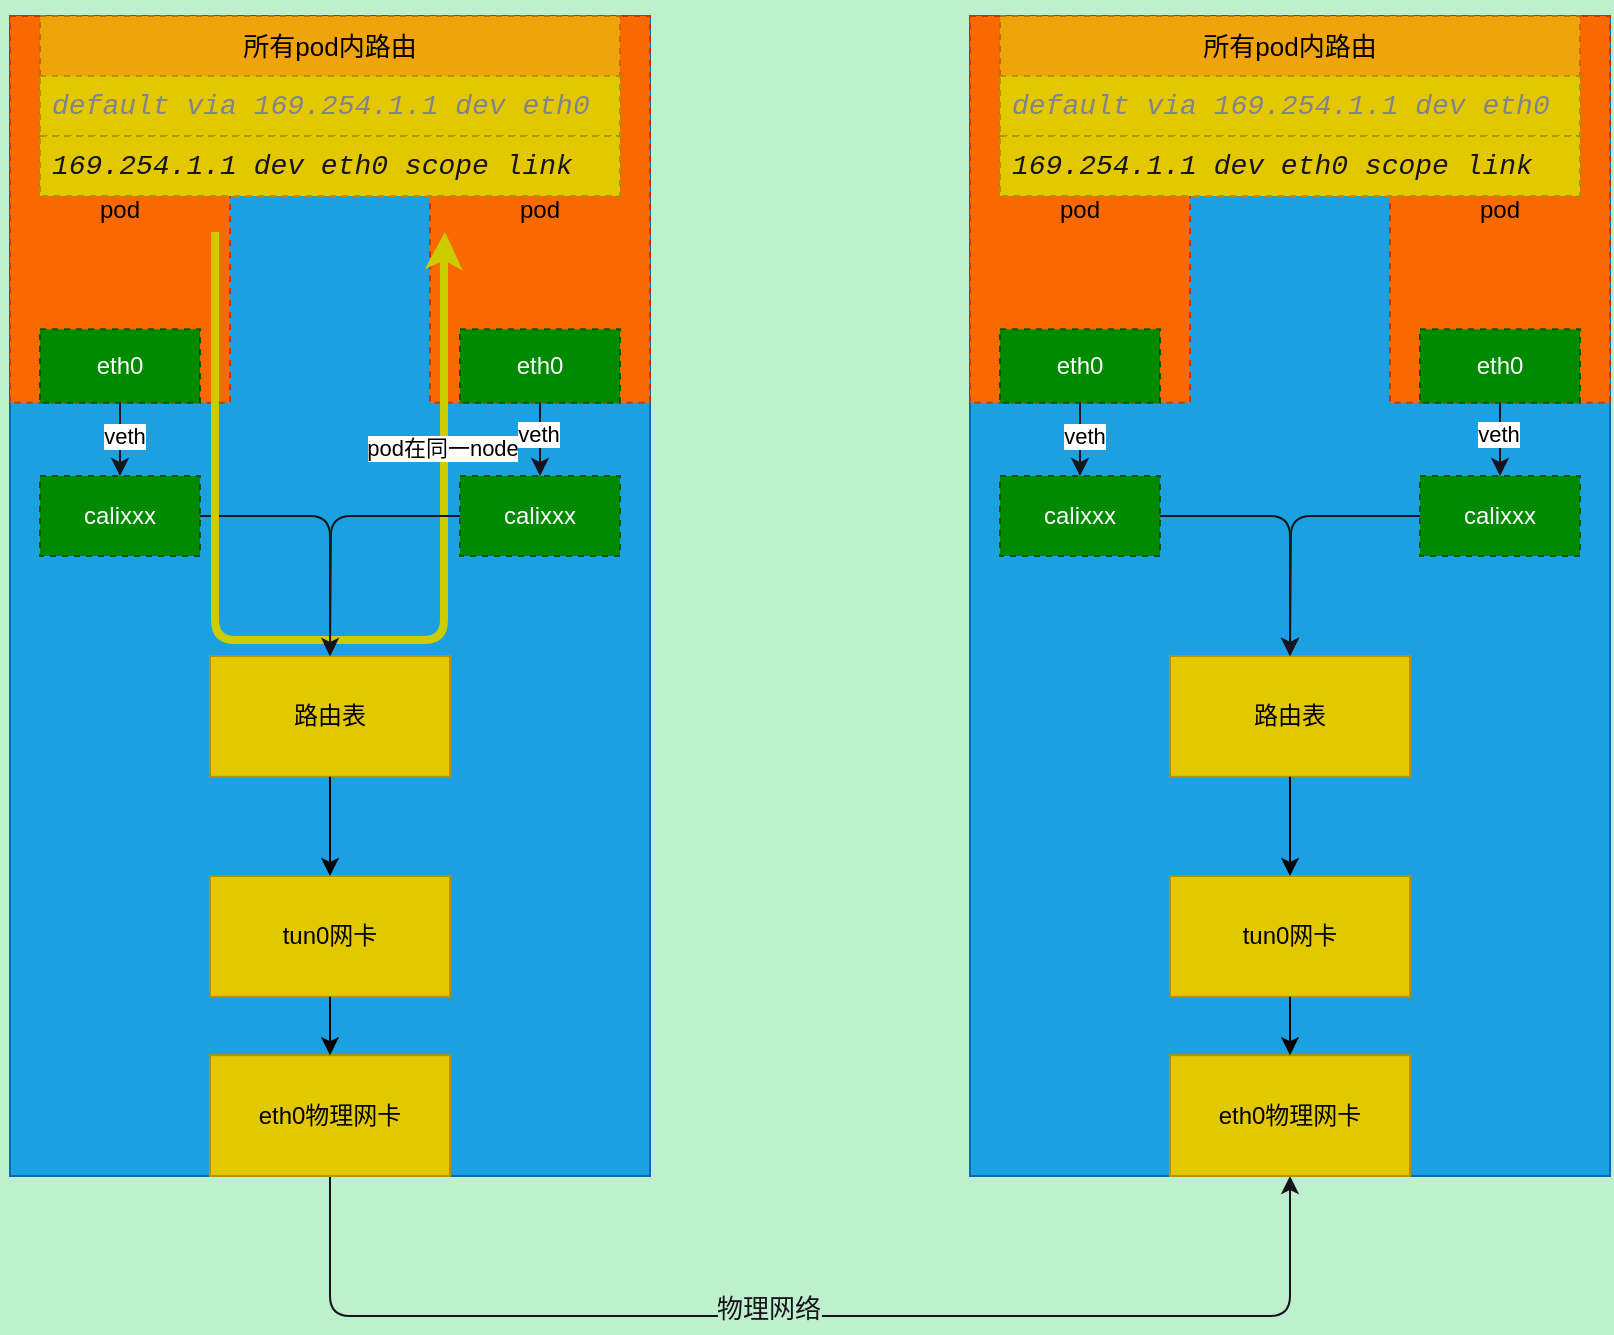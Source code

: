 <mxfile>
    <diagram id="-8RV91jiBXgCZmh8I0XD" name="第 1 页">
        <mxGraphModel dx="995" dy="3089" grid="0" gridSize="10" guides="1" tooltips="1" connect="1" arrows="1" fold="1" page="1" pageScale="1" pageWidth="3300" pageHeight="2339" background="#BFF0CD" math="0" shadow="0">
            <root>
                <mxCell id="0"/>
                <mxCell id="1" parent="0"/>
                <mxCell id="148" style="edgeStyle=orthogonalEdgeStyle;html=1;entryX=0.5;entryY=1;entryDx=0;entryDy=0;strokeColor=#18141D;" parent="1" source="74" target="124" edge="1">
                    <mxGeometry relative="1" as="geometry">
                        <Array as="points">
                            <mxPoint x="360" y="570"/>
                            <mxPoint x="840" y="570"/>
                        </Array>
                    </mxGeometry>
                </mxCell>
                <mxCell id="188" value="&lt;span style=&quot;background-color: rgb(191, 240, 205);&quot;&gt;物理网络&lt;/span&gt;" style="edgeLabel;html=1;align=center;verticalAlign=middle;resizable=0;points=[];fontSize=13;fontColor=#18141D;" parent="148" vertex="1" connectable="0">
                    <mxGeometry x="-0.067" y="4" relative="1" as="geometry">
                        <mxPoint as="offset"/>
                    </mxGeometry>
                </mxCell>
                <mxCell id="74" value="" style="group;movable=1;resizable=1;rotatable=1;deletable=1;editable=1;connectable=1;" parent="1" vertex="1" connectable="0">
                    <mxGeometry x="200" y="-80" width="320" height="580" as="geometry"/>
                </mxCell>
                <mxCell id="28" value="" style="group;fillColor=#60a917;strokeColor=#2D7600;fontColor=#ffffff;movable=0;resizable=0;rotatable=0;deletable=0;editable=0;connectable=0;" parent="74" vertex="1" connectable="0">
                    <mxGeometry width="320" height="580" as="geometry"/>
                </mxCell>
                <mxCell id="11" value="" style="rounded=0;whiteSpace=wrap;html=1;fillColor=#1ba1e2;fontColor=#ffffff;strokeColor=#006EAF;movable=0;resizable=0;rotatable=0;deletable=0;editable=0;connectable=0;" parent="28" vertex="1">
                    <mxGeometry width="320" height="580" as="geometry"/>
                </mxCell>
                <mxCell id="16" style="edgeStyle=none;html=1;movable=0;resizable=0;rotatable=0;deletable=0;editable=0;connectable=0;" parent="28" source="4" target="11" edge="1">
                    <mxGeometry relative="1" as="geometry"/>
                </mxCell>
                <mxCell id="17" style="edgeStyle=none;html=1;movable=0;resizable=0;rotatable=0;deletable=0;editable=0;connectable=0;" parent="28" source="4" target="11" edge="1">
                    <mxGeometry relative="1" as="geometry"/>
                </mxCell>
                <mxCell id="18" style="edgeStyle=none;html=1;movable=0;resizable=0;rotatable=0;deletable=0;editable=0;connectable=0;" parent="28" source="4" target="11" edge="1">
                    <mxGeometry relative="1" as="geometry"/>
                </mxCell>
                <mxCell id="19" style="edgeStyle=none;html=1;movable=0;resizable=0;rotatable=0;deletable=0;editable=0;connectable=0;" parent="28" source="4" target="11" edge="1">
                    <mxGeometry relative="1" as="geometry"/>
                </mxCell>
                <mxCell id="4" value="pod" style="rounded=0;whiteSpace=wrap;html=1;fillColor=#fa6800;fontColor=#000000;strokeColor=#C73500;dashed=1;movable=0;resizable=0;rotatable=0;deletable=0;editable=0;connectable=0;" parent="28" vertex="1">
                    <mxGeometry width="110" height="193.333" as="geometry"/>
                </mxCell>
                <mxCell id="10" value="路由表" style="rounded=0;whiteSpace=wrap;html=1;fillColor=#e3c800;fontColor=#000000;strokeColor=#B09500;movable=0;resizable=0;rotatable=0;deletable=0;editable=0;connectable=0;" parent="28" vertex="1">
                    <mxGeometry x="100" y="320" width="120" height="60.417" as="geometry"/>
                </mxCell>
                <mxCell id="14" value="tun0网卡" style="rounded=0;whiteSpace=wrap;html=1;fillColor=#e3c800;fontColor=#000000;strokeColor=#B09500;movable=0;resizable=0;rotatable=0;deletable=0;editable=0;connectable=0;" parent="28" vertex="1">
                    <mxGeometry x="100" y="429.997" width="120" height="60.417" as="geometry"/>
                </mxCell>
                <mxCell id="25" style="edgeStyle=orthogonalEdgeStyle;html=1;movable=0;resizable=0;rotatable=0;deletable=0;editable=0;connectable=0;" parent="28" source="10" target="14" edge="1">
                    <mxGeometry relative="1" as="geometry"/>
                </mxCell>
                <mxCell id="15" value="eth0物理网卡" style="rounded=0;whiteSpace=wrap;html=1;fillColor=#e3c800;fontColor=#000000;strokeColor=#B09500;movable=0;resizable=0;rotatable=0;deletable=0;editable=0;connectable=0;" parent="28" vertex="1">
                    <mxGeometry x="100" y="519.583" width="120" height="60.417" as="geometry"/>
                </mxCell>
                <mxCell id="27" style="edgeStyle=orthogonalEdgeStyle;html=1;movable=0;resizable=0;rotatable=0;deletable=0;editable=0;connectable=0;" parent="28" source="14" target="15" edge="1">
                    <mxGeometry relative="1" as="geometry"/>
                </mxCell>
                <mxCell id="49" style="edgeStyle=orthogonalEdgeStyle;html=1;entryX=0.5;entryY=0;entryDx=0;entryDy=0;strokeColor=#18141D;movable=0;resizable=0;rotatable=0;deletable=0;editable=0;connectable=0;" parent="28" source="46" target="10" edge="1">
                    <mxGeometry relative="1" as="geometry"/>
                </mxCell>
                <mxCell id="46" value="calixxx" style="rounded=0;whiteSpace=wrap;html=1;dashed=1;fillColor=#008a00;fontColor=#ffffff;strokeColor=#005700;movable=0;resizable=0;rotatable=0;deletable=0;editable=0;connectable=0;" parent="28" vertex="1">
                    <mxGeometry x="15" y="230" width="80" height="40" as="geometry"/>
                </mxCell>
                <mxCell id="48" style="edgeStyle=orthogonalEdgeStyle;html=1;entryX=0.5;entryY=0;entryDx=0;entryDy=0;strokeColor=#18141D;movable=0;resizable=0;rotatable=0;deletable=0;editable=0;connectable=0;" parent="28" source="47" target="46" edge="1">
                    <mxGeometry relative="1" as="geometry"/>
                </mxCell>
                <mxCell id="50" value="veth" style="edgeLabel;html=1;align=center;verticalAlign=middle;resizable=0;points=[];movable=0;rotatable=0;deletable=0;editable=0;connectable=0;" parent="48" vertex="1" connectable="0">
                    <mxGeometry x="-0.093" y="2" relative="1" as="geometry">
                        <mxPoint as="offset"/>
                    </mxGeometry>
                </mxCell>
                <mxCell id="47" value="eth0" style="rounded=0;whiteSpace=wrap;html=1;dashed=1;fillColor=#008a00;strokeColor=#005700;fontColor=#ffffff;movable=0;resizable=0;rotatable=0;deletable=0;editable=0;connectable=0;" parent="28" vertex="1">
                    <mxGeometry x="15" y="156.66" width="80" height="36.67" as="geometry"/>
                </mxCell>
                <mxCell id="68" value="pod" style="rounded=0;whiteSpace=wrap;html=1;fillColor=#fa6800;fontColor=#000000;strokeColor=#C73500;dashed=1;movable=0;resizable=0;rotatable=0;deletable=0;editable=0;connectable=0;" parent="28" vertex="1">
                    <mxGeometry x="210" width="110" height="193.333" as="geometry"/>
                </mxCell>
                <mxCell id="71" style="edgeStyle=orthogonalEdgeStyle;html=1;entryX=0.5;entryY=0;entryDx=0;entryDy=0;strokeColor=#18141D;movable=0;resizable=0;rotatable=0;deletable=0;editable=0;connectable=0;" parent="28" source="69" target="70" edge="1">
                    <mxGeometry relative="1" as="geometry"/>
                </mxCell>
                <mxCell id="72" value="veth" style="edgeLabel;html=1;align=center;verticalAlign=middle;resizable=0;points=[];movable=0;rotatable=0;deletable=0;editable=0;connectable=0;" parent="71" vertex="1" connectable="0">
                    <mxGeometry x="-0.155" y="-1" relative="1" as="geometry">
                        <mxPoint as="offset"/>
                    </mxGeometry>
                </mxCell>
                <mxCell id="69" value="eth0" style="rounded=0;whiteSpace=wrap;html=1;dashed=1;fillColor=#008a00;strokeColor=#005700;fontColor=#ffffff;movable=0;resizable=0;rotatable=0;deletable=0;editable=0;connectable=0;" parent="28" vertex="1">
                    <mxGeometry x="225" y="156.66" width="80" height="36.67" as="geometry"/>
                </mxCell>
                <mxCell id="70" value="calixxx" style="rounded=0;whiteSpace=wrap;html=1;dashed=1;fillColor=#008a00;fontColor=#ffffff;strokeColor=#005700;movable=0;resizable=0;rotatable=0;deletable=0;editable=0;connectable=0;" parent="28" vertex="1">
                    <mxGeometry x="225" y="230" width="80" height="40" as="geometry"/>
                </mxCell>
                <mxCell id="175" value="所有pod内路由" style="swimlane;fontStyle=0;childLayout=stackLayout;horizontal=1;startSize=30;horizontalStack=0;resizeParent=1;resizeParentMax=0;resizeLast=0;collapsible=1;marginBottom=0;whiteSpace=wrap;html=1;dashed=1;fontSize=13;fillColor=#f0a30a;fontColor=#000000;strokeColor=#BD7000;" parent="28" vertex="1">
                    <mxGeometry x="15" width="290" height="90" as="geometry"/>
                </mxCell>
                <mxCell id="176" value="&lt;div style=&quot;color: rgb(171, 178, 191); font-family: &amp;quot;JetBrains Mono&amp;quot;, &amp;quot;Courier New&amp;quot;, monospace, Menlo, Monaco, &amp;quot;Courier New&amp;quot;, monospace; font-size: 14px; line-height: 21px;&quot;&gt;&lt;div style=&quot;line-height: 21px;&quot;&gt;&lt;span style=&quot;color: rgb(127, 132, 142); font-style: italic;&quot;&gt;default via 169.254.1.1 dev eth0 &lt;/span&gt;&lt;/div&gt;&lt;/div&gt;" style="text;strokeColor=#B09500;fillColor=#e3c800;align=left;verticalAlign=middle;spacingLeft=4;spacingRight=4;overflow=hidden;points=[[0,0.5],[1,0.5]];portConstraint=eastwest;rotatable=0;whiteSpace=wrap;html=1;dashed=1;fontSize=13;fontColor=#000000;" parent="175" vertex="1">
                    <mxGeometry y="30" width="290" height="30" as="geometry"/>
                </mxCell>
                <mxCell id="178" value="&lt;font color=&quot;#18141d&quot;&gt;&lt;span style=&quot;font-style: italic; font-family: &amp;quot;JetBrains Mono&amp;quot;, &amp;quot;Courier New&amp;quot;, monospace, Menlo, Monaco, &amp;quot;Courier New&amp;quot;, monospace; font-size: 14px;&quot;&gt;169.254.1.1 dev eth0 scope link &lt;/span&gt;&amp;nbsp;&lt;/font&gt;" style="text;strokeColor=#B09500;fillColor=#e3c800;align=left;verticalAlign=middle;spacingLeft=4;spacingRight=4;overflow=hidden;points=[[0,0.5],[1,0.5]];portConstraint=eastwest;rotatable=0;whiteSpace=wrap;html=1;dashed=1;fontSize=13;fontColor=#000000;" parent="175" vertex="1">
                    <mxGeometry y="60" width="290" height="30" as="geometry"/>
                </mxCell>
                <mxCell id="189" value="" style="endArrow=classic;html=1;edgeStyle=orthogonalEdgeStyle;strokeColor=#CCCC00;strokeWidth=4;fillColor=#e3c800;" edge="1" parent="28">
                    <mxGeometry width="50" height="50" relative="1" as="geometry">
                        <mxPoint x="102.5" y="108" as="sourcePoint"/>
                        <mxPoint x="217.5" y="108" as="targetPoint"/>
                        <Array as="points">
                            <mxPoint x="103" y="312"/>
                            <mxPoint x="217" y="312"/>
                            <mxPoint x="217" y="123"/>
                        </Array>
                    </mxGeometry>
                </mxCell>
                <mxCell id="195" value="pod在同一node" style="edgeLabel;html=1;align=center;verticalAlign=middle;resizable=0;points=[];" vertex="1" connectable="0" parent="189">
                    <mxGeometry x="0.646" relative="1" as="geometry">
                        <mxPoint x="-1" y="16" as="offset"/>
                    </mxGeometry>
                </mxCell>
                <mxCell id="73" style="edgeStyle=orthogonalEdgeStyle;html=1;strokeColor=#18141D;movable=0;resizable=0;rotatable=0;deletable=0;editable=0;connectable=0;" parent="74" source="70" edge="1">
                    <mxGeometry relative="1" as="geometry">
                        <mxPoint x="160" y="320" as="targetPoint"/>
                    </mxGeometry>
                </mxCell>
                <mxCell id="124" value="" style="group;movable=1;resizable=1;rotatable=1;deletable=1;editable=1;connectable=1;" parent="1" vertex="1" connectable="0">
                    <mxGeometry x="680" y="-80" width="320" height="580" as="geometry"/>
                </mxCell>
                <mxCell id="125" value="" style="group;fillColor=#60a917;strokeColor=#2D7600;fontColor=#ffffff;movable=0;resizable=0;rotatable=0;deletable=0;editable=0;connectable=0;" parent="124" vertex="1" connectable="0">
                    <mxGeometry width="320" height="580" as="geometry"/>
                </mxCell>
                <mxCell id="126" value="" style="rounded=0;whiteSpace=wrap;html=1;fillColor=#1ba1e2;fontColor=#ffffff;strokeColor=#006EAF;movable=0;resizable=0;rotatable=0;deletable=0;editable=0;connectable=0;" parent="125" vertex="1">
                    <mxGeometry width="320" height="580" as="geometry"/>
                </mxCell>
                <mxCell id="127" style="edgeStyle=none;html=1;movable=0;resizable=0;rotatable=0;deletable=0;editable=0;connectable=0;" parent="125" source="131" target="126" edge="1">
                    <mxGeometry relative="1" as="geometry"/>
                </mxCell>
                <mxCell id="128" style="edgeStyle=none;html=1;movable=0;resizable=0;rotatable=0;deletable=0;editable=0;connectable=0;" parent="125" source="131" target="126" edge="1">
                    <mxGeometry relative="1" as="geometry"/>
                </mxCell>
                <mxCell id="129" style="edgeStyle=none;html=1;movable=0;resizable=0;rotatable=0;deletable=0;editable=0;connectable=0;" parent="125" source="131" target="126" edge="1">
                    <mxGeometry relative="1" as="geometry"/>
                </mxCell>
                <mxCell id="130" style="edgeStyle=none;html=1;movable=0;resizable=0;rotatable=0;deletable=0;editable=0;connectable=0;" parent="125" source="131" target="126" edge="1">
                    <mxGeometry relative="1" as="geometry"/>
                </mxCell>
                <mxCell id="131" value="pod" style="rounded=0;whiteSpace=wrap;html=1;fillColor=#fa6800;fontColor=#000000;strokeColor=#C73500;dashed=1;movable=0;resizable=0;rotatable=0;deletable=0;editable=0;connectable=0;" parent="125" vertex="1">
                    <mxGeometry width="110" height="193.333" as="geometry"/>
                </mxCell>
                <mxCell id="132" value="路由表" style="rounded=0;whiteSpace=wrap;html=1;fillColor=#e3c800;fontColor=#000000;strokeColor=#B09500;movable=0;resizable=0;rotatable=0;deletable=0;editable=0;connectable=0;" parent="125" vertex="1">
                    <mxGeometry x="100" y="320" width="120" height="60.417" as="geometry"/>
                </mxCell>
                <mxCell id="133" value="tun0网卡" style="rounded=0;whiteSpace=wrap;html=1;fillColor=#e3c800;fontColor=#000000;strokeColor=#B09500;movable=0;resizable=0;rotatable=0;deletable=0;editable=0;connectable=0;" parent="125" vertex="1">
                    <mxGeometry x="100" y="429.997" width="120" height="60.417" as="geometry"/>
                </mxCell>
                <mxCell id="134" style="edgeStyle=orthogonalEdgeStyle;html=1;movable=0;resizable=0;rotatable=0;deletable=0;editable=0;connectable=0;" parent="125" source="132" target="133" edge="1">
                    <mxGeometry relative="1" as="geometry"/>
                </mxCell>
                <mxCell id="135" value="eth0物理网卡" style="rounded=0;whiteSpace=wrap;html=1;fillColor=#e3c800;fontColor=#000000;strokeColor=#B09500;movable=0;resizable=0;rotatable=0;deletable=0;editable=0;connectable=0;" parent="125" vertex="1">
                    <mxGeometry x="100" y="519.583" width="120" height="60.417" as="geometry"/>
                </mxCell>
                <mxCell id="136" style="edgeStyle=orthogonalEdgeStyle;html=1;movable=0;resizable=0;rotatable=0;deletable=0;editable=0;connectable=0;" parent="125" source="133" target="135" edge="1">
                    <mxGeometry relative="1" as="geometry"/>
                </mxCell>
                <mxCell id="137" style="edgeStyle=orthogonalEdgeStyle;html=1;entryX=0.5;entryY=0;entryDx=0;entryDy=0;strokeColor=#18141D;movable=0;resizable=0;rotatable=0;deletable=0;editable=0;connectable=0;" parent="125" source="138" target="132" edge="1">
                    <mxGeometry relative="1" as="geometry"/>
                </mxCell>
                <mxCell id="138" value="calixxx" style="rounded=0;whiteSpace=wrap;html=1;dashed=1;fillColor=#008a00;fontColor=#ffffff;strokeColor=#005700;movable=0;resizable=0;rotatable=0;deletable=0;editable=0;connectable=0;" parent="125" vertex="1">
                    <mxGeometry x="15" y="230" width="80" height="40" as="geometry"/>
                </mxCell>
                <mxCell id="139" style="edgeStyle=orthogonalEdgeStyle;html=1;entryX=0.5;entryY=0;entryDx=0;entryDy=0;strokeColor=#18141D;movable=0;resizable=0;rotatable=0;deletable=0;editable=0;connectable=0;" parent="125" source="141" target="138" edge="1">
                    <mxGeometry relative="1" as="geometry"/>
                </mxCell>
                <mxCell id="140" value="veth" style="edgeLabel;html=1;align=center;verticalAlign=middle;resizable=0;points=[];movable=0;rotatable=0;deletable=0;editable=0;connectable=0;" parent="139" vertex="1" connectable="0">
                    <mxGeometry x="-0.093" y="2" relative="1" as="geometry">
                        <mxPoint as="offset"/>
                    </mxGeometry>
                </mxCell>
                <mxCell id="141" value="eth0" style="rounded=0;whiteSpace=wrap;html=1;dashed=1;fillColor=#008a00;strokeColor=#005700;fontColor=#ffffff;movable=0;resizable=0;rotatable=0;deletable=0;editable=0;connectable=0;" parent="125" vertex="1">
                    <mxGeometry x="15" y="156.66" width="80" height="36.67" as="geometry"/>
                </mxCell>
                <mxCell id="142" value="pod" style="rounded=0;whiteSpace=wrap;html=1;fillColor=#fa6800;fontColor=#000000;strokeColor=#C73500;dashed=1;movable=0;resizable=0;rotatable=0;deletable=0;editable=0;connectable=0;" parent="125" vertex="1">
                    <mxGeometry x="210" width="110" height="193.333" as="geometry"/>
                </mxCell>
                <mxCell id="143" style="edgeStyle=orthogonalEdgeStyle;html=1;entryX=0.5;entryY=0;entryDx=0;entryDy=0;strokeColor=#18141D;movable=0;resizable=0;rotatable=0;deletable=0;editable=0;connectable=0;" parent="125" source="145" target="146" edge="1">
                    <mxGeometry relative="1" as="geometry"/>
                </mxCell>
                <mxCell id="144" value="veth" style="edgeLabel;html=1;align=center;verticalAlign=middle;resizable=0;points=[];movable=0;rotatable=0;deletable=0;editable=0;connectable=0;" parent="143" vertex="1" connectable="0">
                    <mxGeometry x="-0.155" y="-1" relative="1" as="geometry">
                        <mxPoint as="offset"/>
                    </mxGeometry>
                </mxCell>
                <mxCell id="145" value="eth0" style="rounded=0;whiteSpace=wrap;html=1;dashed=1;fillColor=#008a00;strokeColor=#005700;fontColor=#ffffff;movable=0;resizable=0;rotatable=0;deletable=0;editable=0;connectable=0;" parent="125" vertex="1">
                    <mxGeometry x="225" y="156.66" width="80" height="36.67" as="geometry"/>
                </mxCell>
                <mxCell id="146" value="calixxx" style="rounded=0;whiteSpace=wrap;html=1;dashed=1;fillColor=#008a00;fontColor=#ffffff;strokeColor=#005700;movable=0;resizable=0;rotatable=0;deletable=0;editable=0;connectable=0;" parent="125" vertex="1">
                    <mxGeometry x="225" y="230" width="80" height="40" as="geometry"/>
                </mxCell>
                <mxCell id="147" style="edgeStyle=orthogonalEdgeStyle;html=1;strokeColor=#18141D;movable=0;resizable=0;rotatable=0;deletable=0;editable=0;connectable=0;" parent="124" source="146" edge="1">
                    <mxGeometry relative="1" as="geometry">
                        <mxPoint x="160" y="320" as="targetPoint"/>
                    </mxGeometry>
                </mxCell>
                <mxCell id="185" value="所有pod内路由" style="swimlane;fontStyle=0;childLayout=stackLayout;horizontal=1;startSize=30;horizontalStack=0;resizeParent=1;resizeParentMax=0;resizeLast=0;collapsible=1;marginBottom=0;whiteSpace=wrap;html=1;dashed=1;fontSize=13;fillColor=#f0a30a;fontColor=#000000;strokeColor=#BD7000;" parent="124" vertex="1">
                    <mxGeometry x="15" width="290" height="90" as="geometry"/>
                </mxCell>
                <mxCell id="186" value="&lt;div style=&quot;color: rgb(171, 178, 191); font-family: &amp;quot;JetBrains Mono&amp;quot;, &amp;quot;Courier New&amp;quot;, monospace, Menlo, Monaco, &amp;quot;Courier New&amp;quot;, monospace; font-size: 14px; line-height: 21px;&quot;&gt;&lt;div style=&quot;line-height: 21px;&quot;&gt;&lt;span style=&quot;color: rgb(127, 132, 142); font-style: italic;&quot;&gt;default via 169.254.1.1 dev eth0 &lt;/span&gt;&lt;/div&gt;&lt;/div&gt;" style="text;strokeColor=#B09500;fillColor=#e3c800;align=left;verticalAlign=middle;spacingLeft=4;spacingRight=4;overflow=hidden;points=[[0,0.5],[1,0.5]];portConstraint=eastwest;rotatable=0;whiteSpace=wrap;html=1;dashed=1;fontSize=13;fontColor=#000000;" parent="185" vertex="1">
                    <mxGeometry y="30" width="290" height="30" as="geometry"/>
                </mxCell>
                <mxCell id="187" value="&lt;font color=&quot;#18141d&quot;&gt;&lt;span style=&quot;font-style: italic; font-family: &amp;quot;JetBrains Mono&amp;quot;, &amp;quot;Courier New&amp;quot;, monospace, Menlo, Monaco, &amp;quot;Courier New&amp;quot;, monospace; font-size: 14px;&quot;&gt;169.254.1.1 dev eth0 scope link &lt;/span&gt;&amp;nbsp;&lt;/font&gt;" style="text;strokeColor=#B09500;fillColor=#e3c800;align=left;verticalAlign=middle;spacingLeft=4;spacingRight=4;overflow=hidden;points=[[0,0.5],[1,0.5]];portConstraint=eastwest;rotatable=0;whiteSpace=wrap;html=1;dashed=1;fontSize=13;fontColor=#000000;" parent="185" vertex="1">
                    <mxGeometry y="60" width="290" height="30" as="geometry"/>
                </mxCell>
            </root>
        </mxGraphModel>
    </diagram>
</mxfile>